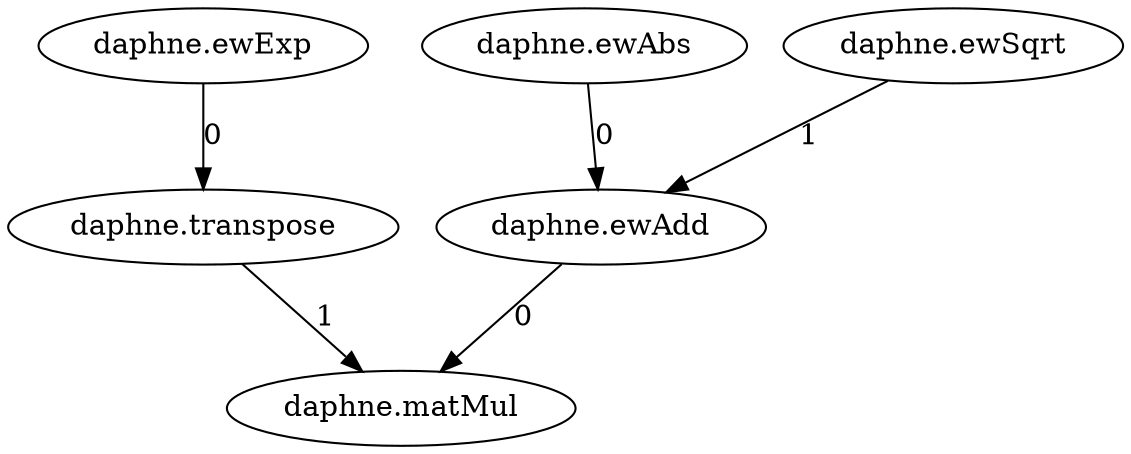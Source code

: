 digraph G {
"daphne.ewAdd" -> "daphne.matMul" [label="0"];
"daphne.transpose" -> "daphne.matMul" [label="1"];
"daphne.ewExp" -> "daphne.transpose" [label="0"];
"daphne.ewAbs" -> "daphne.ewAdd" [label="0"];
"daphne.ewSqrt" -> "daphne.ewAdd" [label="1"];
}